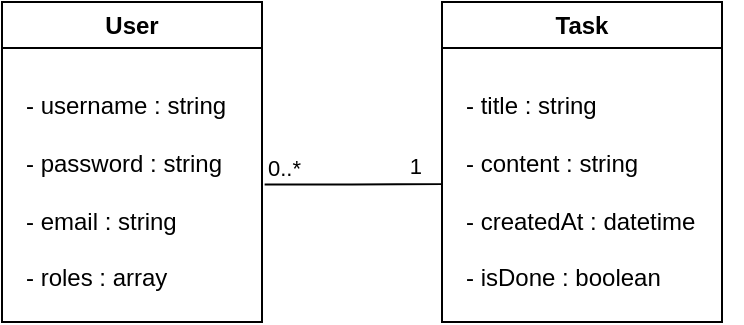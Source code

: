 <mxfile version="23.1.2" type="device">
  <diagram name="Page-1" id="WqCuoLTW8lGhNVRKSoMM">
    <mxGraphModel dx="744" dy="447" grid="1" gridSize="10" guides="1" tooltips="1" connect="1" arrows="1" fold="1" page="1" pageScale="1" pageWidth="827" pageHeight="1169" math="0" shadow="0">
      <root>
        <mxCell id="0" />
        <mxCell id="1" parent="0" />
        <mxCell id="P4q0sdsVq0oDNRCAbKiu-1" value="User" style="swimlane;whiteSpace=wrap;html=1;" vertex="1" parent="1">
          <mxGeometry x="310" y="290" width="130" height="160" as="geometry" />
        </mxCell>
        <mxCell id="P4q0sdsVq0oDNRCAbKiu-2" value="- username : string&lt;br&gt;&lt;br&gt;- password : string&lt;br&gt;&lt;br&gt;- email : string&lt;br&gt;&lt;br&gt;- roles : array" style="text;html=1;align=left;verticalAlign=middle;resizable=0;points=[];autosize=1;strokeColor=none;fillColor=none;" vertex="1" parent="P4q0sdsVq0oDNRCAbKiu-1">
          <mxGeometry x="10" y="40" width="120" height="110" as="geometry" />
        </mxCell>
        <mxCell id="P4q0sdsVq0oDNRCAbKiu-4" value="Task" style="swimlane;whiteSpace=wrap;html=1;" vertex="1" parent="1">
          <mxGeometry x="530" y="290" width="140" height="160" as="geometry" />
        </mxCell>
        <mxCell id="P4q0sdsVq0oDNRCAbKiu-5" value="- title : string&lt;br&gt;&lt;br&gt;- content : string&lt;br&gt;&lt;br&gt;- createdAt : datetime&lt;br&gt;&lt;br&gt;- isDone : boolean" style="text;html=1;align=left;verticalAlign=middle;resizable=0;points=[];autosize=1;strokeColor=none;fillColor=none;" vertex="1" parent="P4q0sdsVq0oDNRCAbKiu-4">
          <mxGeometry x="10" y="40" width="140" height="110" as="geometry" />
        </mxCell>
        <mxCell id="P4q0sdsVq0oDNRCAbKiu-8" value="" style="endArrow=none;html=1;edgeStyle=orthogonalEdgeStyle;rounded=0;exitX=1.011;exitY=0.466;exitDx=0;exitDy=0;exitPerimeter=0;" edge="1" parent="1" source="P4q0sdsVq0oDNRCAbKiu-2">
          <mxGeometry relative="1" as="geometry">
            <mxPoint x="360" y="400" as="sourcePoint" />
            <mxPoint x="530" y="380" as="targetPoint" />
            <Array as="points">
              <mxPoint x="485" y="381" />
              <mxPoint x="530" y="381" />
            </Array>
          </mxGeometry>
        </mxCell>
        <mxCell id="P4q0sdsVq0oDNRCAbKiu-9" value="0..*" style="edgeLabel;resizable=0;html=1;align=left;verticalAlign=bottom;" connectable="0" vertex="1" parent="P4q0sdsVq0oDNRCAbKiu-8">
          <mxGeometry x="-1" relative="1" as="geometry" />
        </mxCell>
        <mxCell id="P4q0sdsVq0oDNRCAbKiu-10" value="1" style="edgeLabel;resizable=0;html=1;align=right;verticalAlign=bottom;" connectable="0" vertex="1" parent="P4q0sdsVq0oDNRCAbKiu-8">
          <mxGeometry x="1" relative="1" as="geometry">
            <mxPoint x="-10" as="offset" />
          </mxGeometry>
        </mxCell>
      </root>
    </mxGraphModel>
  </diagram>
</mxfile>
